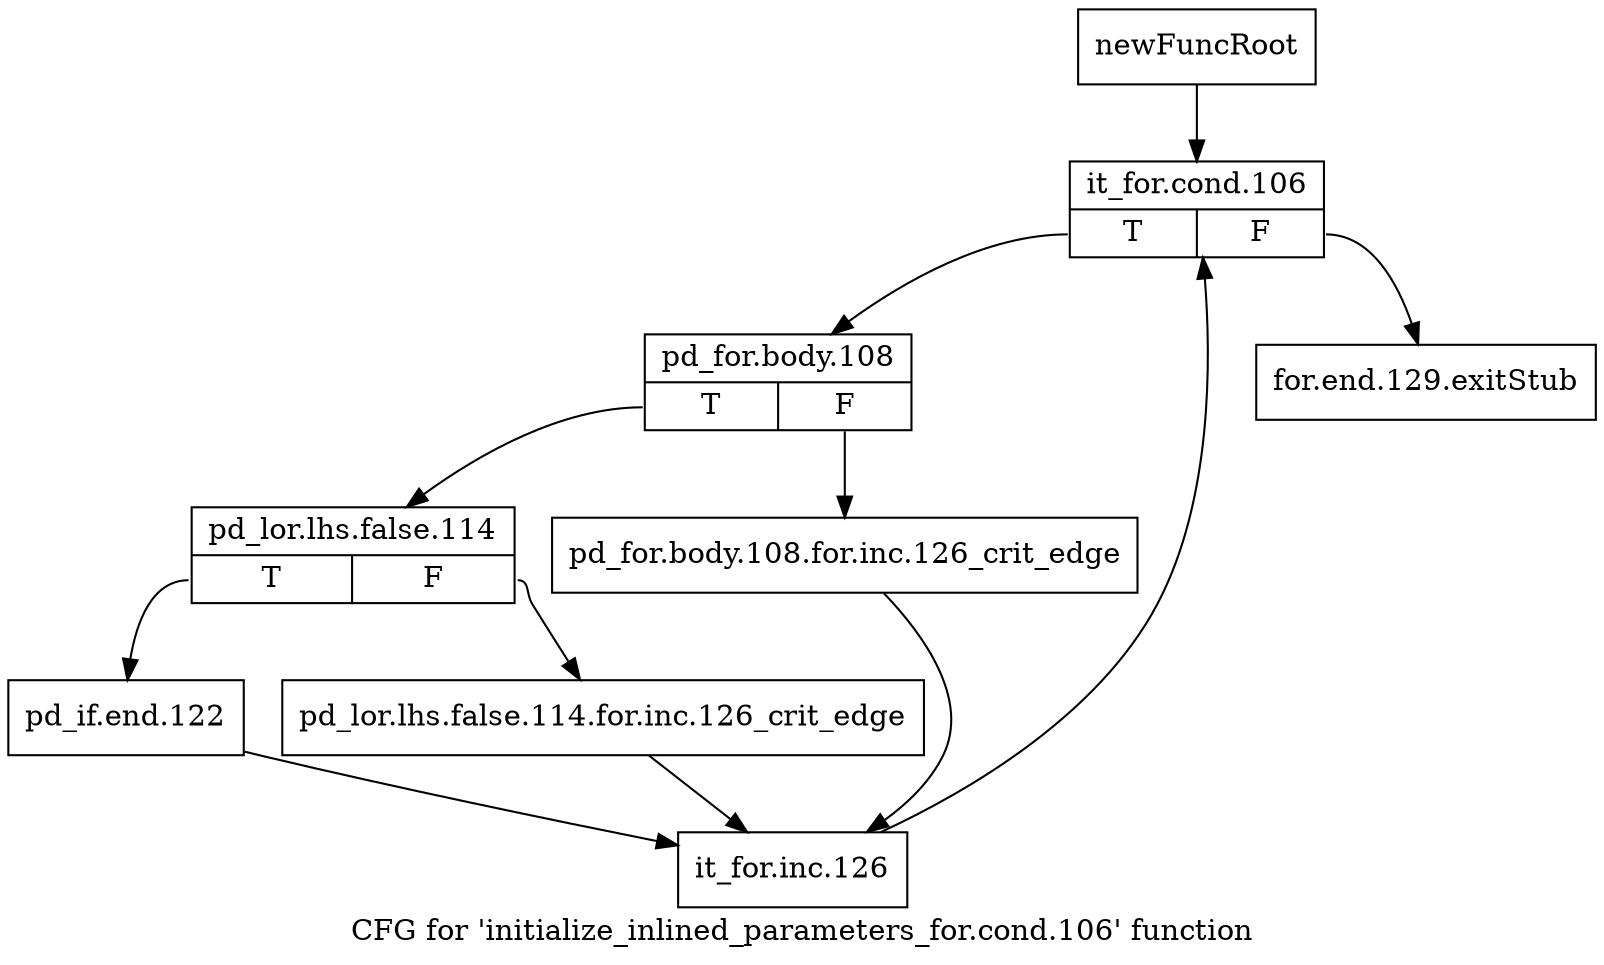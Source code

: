 digraph "CFG for 'initialize_inlined_parameters_for.cond.106' function" {
	label="CFG for 'initialize_inlined_parameters_for.cond.106' function";

	Node0xaf11390 [shape=record,label="{newFuncRoot}"];
	Node0xaf11390 -> Node0xaf11430;
	Node0xaf113e0 [shape=record,label="{for.end.129.exitStub}"];
	Node0xaf11430 [shape=record,label="{it_for.cond.106|{<s0>T|<s1>F}}"];
	Node0xaf11430:s0 -> Node0xaf11480;
	Node0xaf11430:s1 -> Node0xaf113e0;
	Node0xaf11480 [shape=record,label="{pd_for.body.108|{<s0>T|<s1>F}}"];
	Node0xaf11480:s0 -> Node0xaf11520;
	Node0xaf11480:s1 -> Node0xaf114d0;
	Node0xaf114d0 [shape=record,label="{pd_for.body.108.for.inc.126_crit_edge}"];
	Node0xaf114d0 -> Node0xaf11610;
	Node0xaf11520 [shape=record,label="{pd_lor.lhs.false.114|{<s0>T|<s1>F}}"];
	Node0xaf11520:s0 -> Node0xaf115c0;
	Node0xaf11520:s1 -> Node0xaf11570;
	Node0xaf11570 [shape=record,label="{pd_lor.lhs.false.114.for.inc.126_crit_edge}"];
	Node0xaf11570 -> Node0xaf11610;
	Node0xaf115c0 [shape=record,label="{pd_if.end.122}"];
	Node0xaf115c0 -> Node0xaf11610;
	Node0xaf11610 [shape=record,label="{it_for.inc.126}"];
	Node0xaf11610 -> Node0xaf11430;
}
